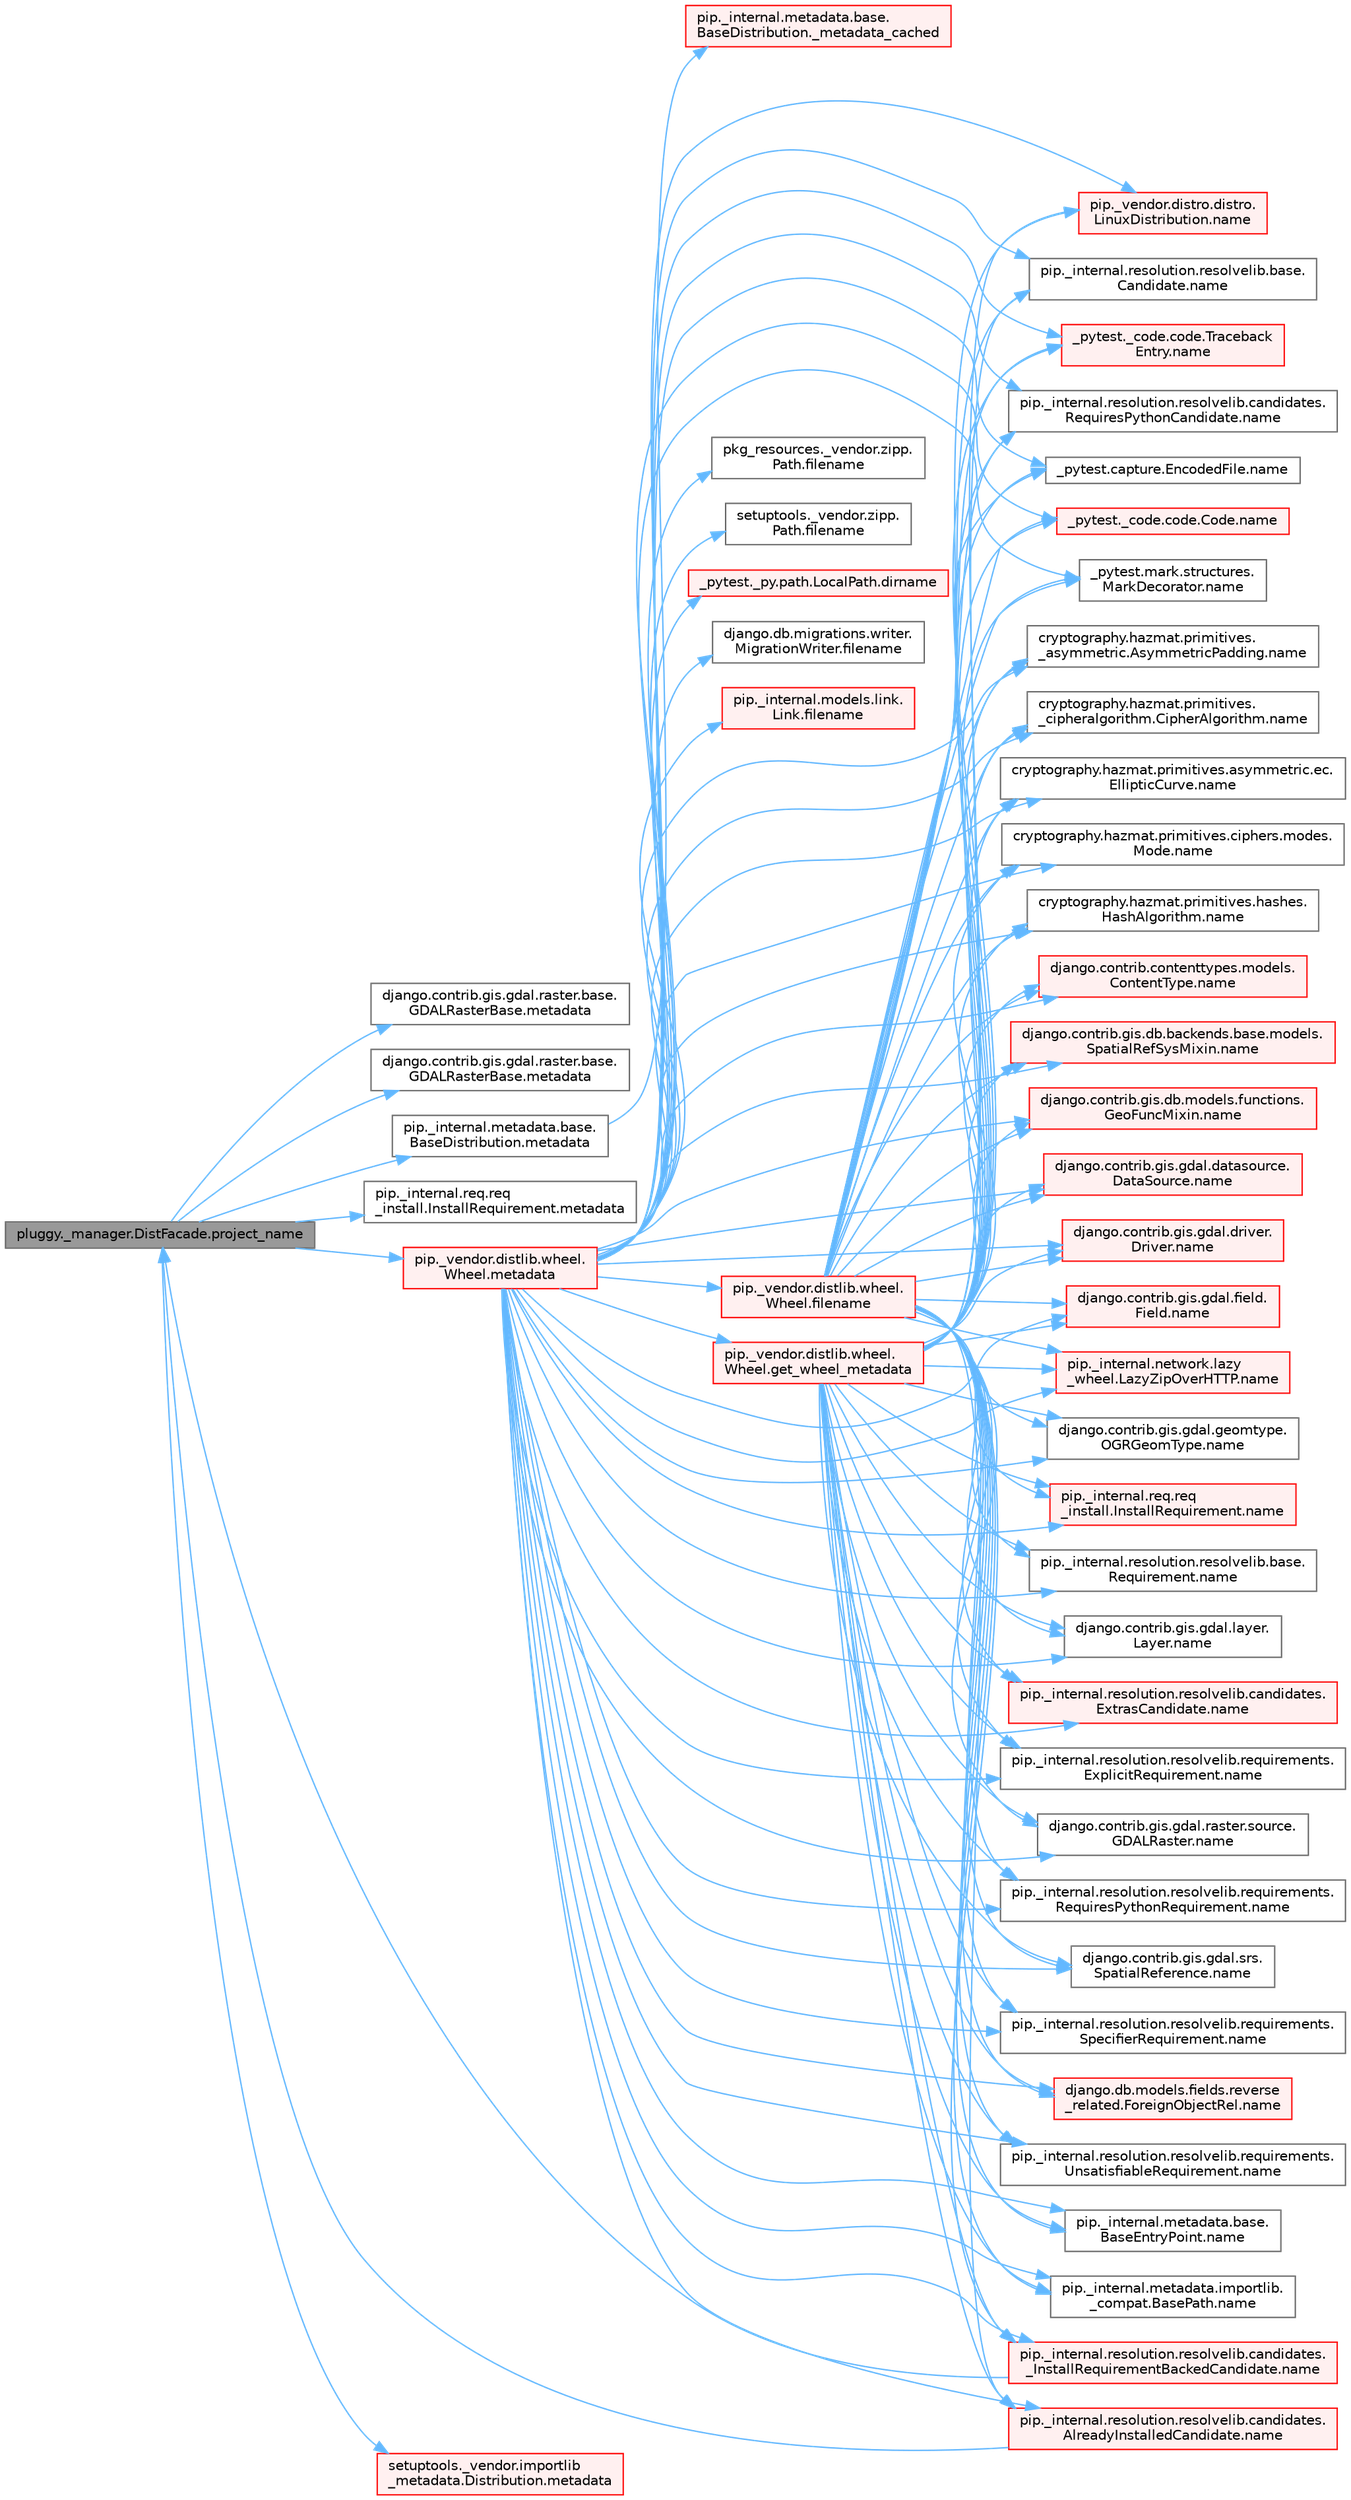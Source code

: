 digraph "pluggy._manager.DistFacade.project_name"
{
 // LATEX_PDF_SIZE
  bgcolor="transparent";
  edge [fontname=Helvetica,fontsize=10,labelfontname=Helvetica,labelfontsize=10];
  node [fontname=Helvetica,fontsize=10,shape=box,height=0.2,width=0.4];
  rankdir="LR";
  Node1 [id="Node000001",label="pluggy._manager.DistFacade.project_name",height=0.2,width=0.4,color="gray40", fillcolor="grey60", style="filled", fontcolor="black",tooltip=" "];
  Node1 -> Node2 [id="edge1_Node000001_Node000002",color="steelblue1",style="solid",tooltip=" "];
  Node2 [id="Node000002",label="django.contrib.gis.gdal.raster.base.\lGDALRasterBase.metadata",height=0.2,width=0.4,color="grey40", fillcolor="white", style="filled",URL="$classdjango_1_1contrib_1_1gis_1_1gdal_1_1raster_1_1base_1_1_g_d_a_l_raster_base.html#ac656a9816397d9b605bdbc6175fde717",tooltip=" "];
  Node1 -> Node3 [id="edge2_Node000001_Node000003",color="steelblue1",style="solid",tooltip=" "];
  Node3 [id="Node000003",label="django.contrib.gis.gdal.raster.base.\lGDALRasterBase.metadata",height=0.2,width=0.4,color="grey40", fillcolor="white", style="filled",URL="$classdjango_1_1contrib_1_1gis_1_1gdal_1_1raster_1_1base_1_1_g_d_a_l_raster_base.html#ac68a22e3a52d43707936b339b8af62ad",tooltip=" "];
  Node1 -> Node4 [id="edge3_Node000001_Node000004",color="steelblue1",style="solid",tooltip=" "];
  Node4 [id="Node000004",label="pip._internal.metadata.base.\lBaseDistribution.metadata",height=0.2,width=0.4,color="grey40", fillcolor="white", style="filled",URL="$classpip_1_1__internal_1_1metadata_1_1base_1_1_base_distribution.html#a665b55bcebd861e5959f53a7d2f1350f",tooltip=" "];
  Node4 -> Node5 [id="edge4_Node000004_Node000005",color="steelblue1",style="solid",tooltip=" "];
  Node5 [id="Node000005",label="pip._internal.metadata.base.\lBaseDistribution._metadata_cached",height=0.2,width=0.4,color="red", fillcolor="#FFF0F0", style="filled",URL="$classpip_1_1__internal_1_1metadata_1_1base_1_1_base_distribution.html#a12683b16870a097bbe854e4ee3364f7f",tooltip=" "];
  Node1 -> Node565 [id="edge5_Node000001_Node000565",color="steelblue1",style="solid",tooltip=" "];
  Node565 [id="Node000565",label="pip._internal.req.req\l_install.InstallRequirement.metadata",height=0.2,width=0.4,color="grey40", fillcolor="white", style="filled",URL="$classpip_1_1__internal_1_1req_1_1req__install_1_1_install_requirement.html#a212fdd382933af2966e6a94c2db91bca",tooltip=" "];
  Node1 -> Node566 [id="edge6_Node000001_Node000566",color="steelblue1",style="solid",tooltip=" "];
  Node566 [id="Node000566",label="pip._vendor.distlib.wheel.\lWheel.metadata",height=0.2,width=0.4,color="red", fillcolor="#FFF0F0", style="filled",URL="$classpip_1_1__vendor_1_1distlib_1_1wheel_1_1_wheel.html#a9e567ddb3165e2b2bdb2c358774b32a6",tooltip=" "];
  Node566 -> Node567 [id="edge7_Node000566_Node000567",color="steelblue1",style="solid",tooltip=" "];
  Node567 [id="Node000567",label="_pytest._py.path.LocalPath.dirname",height=0.2,width=0.4,color="red", fillcolor="#FFF0F0", style="filled",URL="$class__pytest_1_1__py_1_1path_1_1_local_path.html#aa1920ee3bb71bfb594e849010c5971ac",tooltip=" "];
  Node566 -> Node568 [id="edge8_Node000566_Node000568",color="steelblue1",style="solid",tooltip=" "];
  Node568 [id="Node000568",label="django.db.migrations.writer.\lMigrationWriter.filename",height=0.2,width=0.4,color="grey40", fillcolor="white", style="filled",URL="$classdjango_1_1db_1_1migrations_1_1writer_1_1_migration_writer.html#ae24480c1739a3664d744483f682558f6",tooltip=" "];
  Node566 -> Node569 [id="edge9_Node000566_Node000569",color="steelblue1",style="solid",tooltip=" "];
  Node569 [id="Node000569",label="pip._internal.models.link.\lLink.filename",height=0.2,width=0.4,color="red", fillcolor="#FFF0F0", style="filled",URL="$classpip_1_1__internal_1_1models_1_1link_1_1_link.html#a5fb02f5a5a42909c89a18745b74cf998",tooltip=" "];
  Node566 -> Node991 [id="edge10_Node000566_Node000991",color="steelblue1",style="solid",tooltip=" "];
  Node991 [id="Node000991",label="pip._vendor.distlib.wheel.\lWheel.filename",height=0.2,width=0.4,color="red", fillcolor="#FFF0F0", style="filled",URL="$classpip_1_1__vendor_1_1distlib_1_1wheel_1_1_wheel.html#a396687a6caff7584126f2dec111900fd",tooltip=" "];
  Node991 -> Node341 [id="edge11_Node000991_Node000341",color="steelblue1",style="solid",tooltip=" "];
  Node341 [id="Node000341",label="_pytest._code.code.Code.name",height=0.2,width=0.4,color="red", fillcolor="#FFF0F0", style="filled",URL="$class__pytest_1_1__code_1_1code_1_1_code.html#a1f3cbc53ca6df4a1bab12183694b6e78",tooltip=" "];
  Node991 -> Node342 [id="edge12_Node000991_Node000342",color="steelblue1",style="solid",tooltip=" "];
  Node342 [id="Node000342",label="_pytest._code.code.Traceback\lEntry.name",height=0.2,width=0.4,color="red", fillcolor="#FFF0F0", style="filled",URL="$class__pytest_1_1__code_1_1code_1_1_traceback_entry.html#a106b95c0753f41669fbfb8ee4c11ad3d",tooltip=" "];
  Node991 -> Node343 [id="edge13_Node000991_Node000343",color="steelblue1",style="solid",tooltip=" "];
  Node343 [id="Node000343",label="_pytest.capture.EncodedFile.name",height=0.2,width=0.4,color="grey40", fillcolor="white", style="filled",URL="$class__pytest_1_1capture_1_1_encoded_file.html#a738c73b5de21c7261d9e51f71e4f0397",tooltip=" "];
  Node991 -> Node344 [id="edge14_Node000991_Node000344",color="steelblue1",style="solid",tooltip=" "];
  Node344 [id="Node000344",label="_pytest.mark.structures.\lMarkDecorator.name",height=0.2,width=0.4,color="grey40", fillcolor="white", style="filled",URL="$class__pytest_1_1mark_1_1structures_1_1_mark_decorator.html#ae8f66760cda125450e0e3bd38689c72f",tooltip=" "];
  Node991 -> Node345 [id="edge15_Node000991_Node000345",color="steelblue1",style="solid",tooltip=" "];
  Node345 [id="Node000345",label="cryptography.hazmat.primitives.\l_asymmetric.AsymmetricPadding.name",height=0.2,width=0.4,color="grey40", fillcolor="white", style="filled",URL="$classcryptography_1_1hazmat_1_1primitives_1_1__asymmetric_1_1_asymmetric_padding.html#a8f72e8284cb336861a873ed5ce0e39b5",tooltip=" "];
  Node991 -> Node346 [id="edge16_Node000991_Node000346",color="steelblue1",style="solid",tooltip=" "];
  Node346 [id="Node000346",label="cryptography.hazmat.primitives.\l_cipheralgorithm.CipherAlgorithm.name",height=0.2,width=0.4,color="grey40", fillcolor="white", style="filled",URL="$classcryptography_1_1hazmat_1_1primitives_1_1__cipheralgorithm_1_1_cipher_algorithm.html#a50567a5c3388450ab7aa883ab34a1ac7",tooltip=" "];
  Node991 -> Node347 [id="edge17_Node000991_Node000347",color="steelblue1",style="solid",tooltip=" "];
  Node347 [id="Node000347",label="cryptography.hazmat.primitives.asymmetric.ec.\lEllipticCurve.name",height=0.2,width=0.4,color="grey40", fillcolor="white", style="filled",URL="$classcryptography_1_1hazmat_1_1primitives_1_1asymmetric_1_1ec_1_1_elliptic_curve.html#a2775c4e945309a6c7ea33dace1698a60",tooltip=" "];
  Node991 -> Node348 [id="edge18_Node000991_Node000348",color="steelblue1",style="solid",tooltip=" "];
  Node348 [id="Node000348",label="cryptography.hazmat.primitives.ciphers.modes.\lMode.name",height=0.2,width=0.4,color="grey40", fillcolor="white", style="filled",URL="$classcryptography_1_1hazmat_1_1primitives_1_1ciphers_1_1modes_1_1_mode.html#a99d93fd1370a2abbb5bb5cffbd5ff0f7",tooltip=" "];
  Node991 -> Node349 [id="edge19_Node000991_Node000349",color="steelblue1",style="solid",tooltip=" "];
  Node349 [id="Node000349",label="cryptography.hazmat.primitives.hashes.\lHashAlgorithm.name",height=0.2,width=0.4,color="grey40", fillcolor="white", style="filled",URL="$classcryptography_1_1hazmat_1_1primitives_1_1hashes_1_1_hash_algorithm.html#a42c7e1582d9b46a015774af9e5cbbb0b",tooltip=" "];
  Node991 -> Node350 [id="edge20_Node000991_Node000350",color="steelblue1",style="solid",tooltip=" "];
  Node350 [id="Node000350",label="django.contrib.contenttypes.models.\lContentType.name",height=0.2,width=0.4,color="red", fillcolor="#FFF0F0", style="filled",URL="$classdjango_1_1contrib_1_1contenttypes_1_1models_1_1_content_type.html#a305b62f56597bb2e4823dcf5e6ccdcf8",tooltip=" "];
  Node991 -> Node352 [id="edge21_Node000991_Node000352",color="steelblue1",style="solid",tooltip=" "];
  Node352 [id="Node000352",label="django.contrib.gis.db.backends.base.models.\lSpatialRefSysMixin.name",height=0.2,width=0.4,color="red", fillcolor="#FFF0F0", style="filled",URL="$classdjango_1_1contrib_1_1gis_1_1db_1_1backends_1_1base_1_1models_1_1_spatial_ref_sys_mixin.html#a56fe36e786b49160249395f453dd1cab",tooltip=" "];
  Node991 -> Node353 [id="edge22_Node000991_Node000353",color="steelblue1",style="solid",tooltip=" "];
  Node353 [id="Node000353",label="django.contrib.gis.db.models.functions.\lGeoFuncMixin.name",height=0.2,width=0.4,color="red", fillcolor="#FFF0F0", style="filled",URL="$classdjango_1_1contrib_1_1gis_1_1db_1_1models_1_1functions_1_1_geo_func_mixin.html#adeeb6b2c9db337396468712e919af622",tooltip=" "];
  Node991 -> Node354 [id="edge23_Node000991_Node000354",color="steelblue1",style="solid",tooltip=" "];
  Node354 [id="Node000354",label="django.contrib.gis.gdal.datasource.\lDataSource.name",height=0.2,width=0.4,color="red", fillcolor="#FFF0F0", style="filled",URL="$classdjango_1_1contrib_1_1gis_1_1gdal_1_1datasource_1_1_data_source.html#aaa98728c7ef6f4d96c689550e8af3ed5",tooltip=" "];
  Node991 -> Node355 [id="edge24_Node000991_Node000355",color="steelblue1",style="solid",tooltip=" "];
  Node355 [id="Node000355",label="django.contrib.gis.gdal.driver.\lDriver.name",height=0.2,width=0.4,color="red", fillcolor="#FFF0F0", style="filled",URL="$classdjango_1_1contrib_1_1gis_1_1gdal_1_1driver_1_1_driver.html#aaa5d4d1b9fd762839db84d1e56e36b7f",tooltip=" "];
  Node991 -> Node356 [id="edge25_Node000991_Node000356",color="steelblue1",style="solid",tooltip=" "];
  Node356 [id="Node000356",label="django.contrib.gis.gdal.field.\lField.name",height=0.2,width=0.4,color="red", fillcolor="#FFF0F0", style="filled",URL="$classdjango_1_1contrib_1_1gis_1_1gdal_1_1field_1_1_field.html#a28a3b0af5006d5abf34d5b1497011368",tooltip=" "];
  Node991 -> Node357 [id="edge26_Node000991_Node000357",color="steelblue1",style="solid",tooltip=" "];
  Node357 [id="Node000357",label="django.contrib.gis.gdal.geomtype.\lOGRGeomType.name",height=0.2,width=0.4,color="grey40", fillcolor="white", style="filled",URL="$classdjango_1_1contrib_1_1gis_1_1gdal_1_1geomtype_1_1_o_g_r_geom_type.html#a719b3100682ab8df79fd8a2484163b8e",tooltip=" "];
  Node991 -> Node358 [id="edge27_Node000991_Node000358",color="steelblue1",style="solid",tooltip=" "];
  Node358 [id="Node000358",label="django.contrib.gis.gdal.layer.\lLayer.name",height=0.2,width=0.4,color="grey40", fillcolor="white", style="filled",URL="$classdjango_1_1contrib_1_1gis_1_1gdal_1_1layer_1_1_layer.html#a53791d8e2fe8b1ca86b426a625e7d66c",tooltip=" "];
  Node991 -> Node359 [id="edge28_Node000991_Node000359",color="steelblue1",style="solid",tooltip=" "];
  Node359 [id="Node000359",label="django.contrib.gis.gdal.raster.source.\lGDALRaster.name",height=0.2,width=0.4,color="grey40", fillcolor="white", style="filled",URL="$classdjango_1_1contrib_1_1gis_1_1gdal_1_1raster_1_1source_1_1_g_d_a_l_raster.html#a6cca2a8eca0ab4ff2e89f0f0cce590d1",tooltip=" "];
  Node991 -> Node360 [id="edge29_Node000991_Node000360",color="steelblue1",style="solid",tooltip=" "];
  Node360 [id="Node000360",label="django.contrib.gis.gdal.srs.\lSpatialReference.name",height=0.2,width=0.4,color="grey40", fillcolor="white", style="filled",URL="$classdjango_1_1contrib_1_1gis_1_1gdal_1_1srs_1_1_spatial_reference.html#ac2c9d37b41ae1a91ca63a7046590d603",tooltip=" "];
  Node991 -> Node361 [id="edge30_Node000991_Node000361",color="steelblue1",style="solid",tooltip=" "];
  Node361 [id="Node000361",label="django.db.models.fields.reverse\l_related.ForeignObjectRel.name",height=0.2,width=0.4,color="red", fillcolor="#FFF0F0", style="filled",URL="$classdjango_1_1db_1_1models_1_1fields_1_1reverse__related_1_1_foreign_object_rel.html#a5c0c2387142987d2c9582e677e90b5d7",tooltip=" "];
  Node991 -> Node362 [id="edge31_Node000991_Node000362",color="steelblue1",style="solid",tooltip=" "];
  Node362 [id="Node000362",label="pip._internal.metadata.base.\lBaseEntryPoint.name",height=0.2,width=0.4,color="grey40", fillcolor="white", style="filled",URL="$classpip_1_1__internal_1_1metadata_1_1base_1_1_base_entry_point.html#acd0c7299966258aeb0876da26520233d",tooltip=" "];
  Node991 -> Node363 [id="edge32_Node000991_Node000363",color="steelblue1",style="solid",tooltip=" "];
  Node363 [id="Node000363",label="pip._internal.metadata.importlib.\l_compat.BasePath.name",height=0.2,width=0.4,color="grey40", fillcolor="white", style="filled",URL="$classpip_1_1__internal_1_1metadata_1_1importlib_1_1__compat_1_1_base_path.html#aa5b4e00be6be00e1bd599909ae50bc00",tooltip=" "];
  Node991 -> Node364 [id="edge33_Node000991_Node000364",color="steelblue1",style="solid",tooltip=" "];
  Node364 [id="Node000364",label="pip._internal.network.lazy\l_wheel.LazyZipOverHTTP.name",height=0.2,width=0.4,color="red", fillcolor="#FFF0F0", style="filled",URL="$classpip_1_1__internal_1_1network_1_1lazy__wheel_1_1_lazy_zip_over_h_t_t_p.html#a59403bb703d375caa6c1dda7573257a1",tooltip=" "];
  Node991 -> Node365 [id="edge34_Node000991_Node000365",color="steelblue1",style="solid",tooltip=" "];
  Node365 [id="Node000365",label="pip._internal.req.req\l_install.InstallRequirement.name",height=0.2,width=0.4,color="red", fillcolor="#FFF0F0", style="filled",URL="$classpip_1_1__internal_1_1req_1_1req__install_1_1_install_requirement.html#a6b019e16ae98576ae64c68e0f5824e34",tooltip=" "];
  Node991 -> Node373 [id="edge35_Node000991_Node000373",color="steelblue1",style="solid",tooltip=" "];
  Node373 [id="Node000373",label="pip._internal.resolution.resolvelib.base.\lCandidate.name",height=0.2,width=0.4,color="grey40", fillcolor="white", style="filled",URL="$classpip_1_1__internal_1_1resolution_1_1resolvelib_1_1base_1_1_candidate.html#a7000e68e912182072a011f9df0c142ee",tooltip=" "];
  Node991 -> Node374 [id="edge36_Node000991_Node000374",color="steelblue1",style="solid",tooltip=" "];
  Node374 [id="Node000374",label="pip._internal.resolution.resolvelib.base.\lRequirement.name",height=0.2,width=0.4,color="grey40", fillcolor="white", style="filled",URL="$classpip_1_1__internal_1_1resolution_1_1resolvelib_1_1base_1_1_requirement.html#a013752876d4b3521f3a087987b443d90",tooltip=" "];
  Node991 -> Node375 [id="edge37_Node000991_Node000375",color="steelblue1",style="solid",tooltip=" "];
  Node375 [id="Node000375",label="pip._internal.resolution.resolvelib.candidates.\l_InstallRequirementBackedCandidate.name",height=0.2,width=0.4,color="red", fillcolor="#FFF0F0", style="filled",URL="$classpip_1_1__internal_1_1resolution_1_1resolvelib_1_1candidates_1_1___install_requirement_backed_candidate.html#a1538a825241b855a4abf51d6bf616cde",tooltip=" "];
  Node375 -> Node1 [id="edge38_Node000375_Node000001",color="steelblue1",style="solid",tooltip=" "];
  Node991 -> Node388 [id="edge39_Node000991_Node000388",color="steelblue1",style="solid",tooltip=" "];
  Node388 [id="Node000388",label="pip._internal.resolution.resolvelib.candidates.\lAlreadyInstalledCandidate.name",height=0.2,width=0.4,color="red", fillcolor="#FFF0F0", style="filled",URL="$classpip_1_1__internal_1_1resolution_1_1resolvelib_1_1candidates_1_1_already_installed_candidate.html#a0f4ae3f092daa140dc8bda04e8d0f2d0",tooltip=" "];
  Node388 -> Node1 [id="edge40_Node000388_Node000001",color="steelblue1",style="solid",tooltip=" "];
  Node991 -> Node389 [id="edge41_Node000991_Node000389",color="steelblue1",style="solid",tooltip=" "];
  Node389 [id="Node000389",label="pip._internal.resolution.resolvelib.candidates.\lExtrasCandidate.name",height=0.2,width=0.4,color="red", fillcolor="#FFF0F0", style="filled",URL="$classpip_1_1__internal_1_1resolution_1_1resolvelib_1_1candidates_1_1_extras_candidate.html#a6e13b1ab724cd7af8b22cadb37352b31",tooltip=" "];
  Node991 -> Node517 [id="edge42_Node000991_Node000517",color="steelblue1",style="solid",tooltip=" "];
  Node517 [id="Node000517",label="pip._internal.resolution.resolvelib.candidates.\lRequiresPythonCandidate.name",height=0.2,width=0.4,color="grey40", fillcolor="white", style="filled",URL="$classpip_1_1__internal_1_1resolution_1_1resolvelib_1_1candidates_1_1_requires_python_candidate.html#aeff13058676b07d1b67feed53749d838",tooltip=" "];
  Node991 -> Node518 [id="edge43_Node000991_Node000518",color="steelblue1",style="solid",tooltip=" "];
  Node518 [id="Node000518",label="pip._internal.resolution.resolvelib.requirements.\lExplicitRequirement.name",height=0.2,width=0.4,color="grey40", fillcolor="white", style="filled",URL="$classpip_1_1__internal_1_1resolution_1_1resolvelib_1_1requirements_1_1_explicit_requirement.html#a3e8f9b07c17be864b1a90cc2f5e87b35",tooltip=" "];
  Node991 -> Node519 [id="edge44_Node000991_Node000519",color="steelblue1",style="solid",tooltip=" "];
  Node519 [id="Node000519",label="pip._internal.resolution.resolvelib.requirements.\lRequiresPythonRequirement.name",height=0.2,width=0.4,color="grey40", fillcolor="white", style="filled",URL="$classpip_1_1__internal_1_1resolution_1_1resolvelib_1_1requirements_1_1_requires_python_requirement.html#ac555e717a97ebb38cb2ad735939cf8b8",tooltip=" "];
  Node991 -> Node520 [id="edge45_Node000991_Node000520",color="steelblue1",style="solid",tooltip=" "];
  Node520 [id="Node000520",label="pip._internal.resolution.resolvelib.requirements.\lSpecifierRequirement.name",height=0.2,width=0.4,color="grey40", fillcolor="white", style="filled",URL="$classpip_1_1__internal_1_1resolution_1_1resolvelib_1_1requirements_1_1_specifier_requirement.html#af2ae64f787d166605910d13457564fd9",tooltip=" "];
  Node991 -> Node521 [id="edge46_Node000991_Node000521",color="steelblue1",style="solid",tooltip=" "];
  Node521 [id="Node000521",label="pip._internal.resolution.resolvelib.requirements.\lUnsatisfiableRequirement.name",height=0.2,width=0.4,color="grey40", fillcolor="white", style="filled",URL="$classpip_1_1__internal_1_1resolution_1_1resolvelib_1_1requirements_1_1_unsatisfiable_requirement.html#a78f7012fa925a93d5600232bf2bc9728",tooltip=" "];
  Node991 -> Node522 [id="edge47_Node000991_Node000522",color="steelblue1",style="solid",tooltip=" "];
  Node522 [id="Node000522",label="pip._vendor.distro.distro.\lLinuxDistribution.name",height=0.2,width=0.4,color="red", fillcolor="#FFF0F0", style="filled",URL="$classpip_1_1__vendor_1_1distro_1_1distro_1_1_linux_distribution.html#a0f30009e5f86e89a27bd187e8a759e32",tooltip=" "];
  Node566 -> Node997 [id="edge48_Node000566_Node000997",color="steelblue1",style="solid",tooltip=" "];
  Node997 [id="Node000997",label="pkg_resources._vendor.zipp.\lPath.filename",height=0.2,width=0.4,color="grey40", fillcolor="white", style="filled",URL="$classpkg__resources_1_1__vendor_1_1zipp_1_1_path.html#a364eea0ac8419e712d546d032dd6cd86",tooltip=" "];
  Node566 -> Node998 [id="edge49_Node000566_Node000998",color="steelblue1",style="solid",tooltip=" "];
  Node998 [id="Node000998",label="setuptools._vendor.zipp.\lPath.filename",height=0.2,width=0.4,color="grey40", fillcolor="white", style="filled",URL="$classsetuptools_1_1__vendor_1_1zipp_1_1_path.html#a79fd7191e6fedef64bfc8367ffb48472",tooltip=" "];
  Node566 -> Node2949 [id="edge50_Node000566_Node002949",color="steelblue1",style="solid",tooltip=" "];
  Node2949 [id="Node002949",label="pip._vendor.distlib.wheel.\lWheel.get_wheel_metadata",height=0.2,width=0.4,color="red", fillcolor="#FFF0F0", style="filled",URL="$classpip_1_1__vendor_1_1distlib_1_1wheel_1_1_wheel.html#a66d906d4f1bf156d6c61f9265f2d34f2",tooltip=" "];
  Node2949 -> Node341 [id="edge51_Node002949_Node000341",color="steelblue1",style="solid",tooltip=" "];
  Node2949 -> Node342 [id="edge52_Node002949_Node000342",color="steelblue1",style="solid",tooltip=" "];
  Node2949 -> Node343 [id="edge53_Node002949_Node000343",color="steelblue1",style="solid",tooltip=" "];
  Node2949 -> Node344 [id="edge54_Node002949_Node000344",color="steelblue1",style="solid",tooltip=" "];
  Node2949 -> Node345 [id="edge55_Node002949_Node000345",color="steelblue1",style="solid",tooltip=" "];
  Node2949 -> Node346 [id="edge56_Node002949_Node000346",color="steelblue1",style="solid",tooltip=" "];
  Node2949 -> Node347 [id="edge57_Node002949_Node000347",color="steelblue1",style="solid",tooltip=" "];
  Node2949 -> Node348 [id="edge58_Node002949_Node000348",color="steelblue1",style="solid",tooltip=" "];
  Node2949 -> Node349 [id="edge59_Node002949_Node000349",color="steelblue1",style="solid",tooltip=" "];
  Node2949 -> Node350 [id="edge60_Node002949_Node000350",color="steelblue1",style="solid",tooltip=" "];
  Node2949 -> Node352 [id="edge61_Node002949_Node000352",color="steelblue1",style="solid",tooltip=" "];
  Node2949 -> Node353 [id="edge62_Node002949_Node000353",color="steelblue1",style="solid",tooltip=" "];
  Node2949 -> Node354 [id="edge63_Node002949_Node000354",color="steelblue1",style="solid",tooltip=" "];
  Node2949 -> Node355 [id="edge64_Node002949_Node000355",color="steelblue1",style="solid",tooltip=" "];
  Node2949 -> Node356 [id="edge65_Node002949_Node000356",color="steelblue1",style="solid",tooltip=" "];
  Node2949 -> Node357 [id="edge66_Node002949_Node000357",color="steelblue1",style="solid",tooltip=" "];
  Node2949 -> Node358 [id="edge67_Node002949_Node000358",color="steelblue1",style="solid",tooltip=" "];
  Node2949 -> Node359 [id="edge68_Node002949_Node000359",color="steelblue1",style="solid",tooltip=" "];
  Node2949 -> Node360 [id="edge69_Node002949_Node000360",color="steelblue1",style="solid",tooltip=" "];
  Node2949 -> Node361 [id="edge70_Node002949_Node000361",color="steelblue1",style="solid",tooltip=" "];
  Node2949 -> Node362 [id="edge71_Node002949_Node000362",color="steelblue1",style="solid",tooltip=" "];
  Node2949 -> Node363 [id="edge72_Node002949_Node000363",color="steelblue1",style="solid",tooltip=" "];
  Node2949 -> Node364 [id="edge73_Node002949_Node000364",color="steelblue1",style="solid",tooltip=" "];
  Node2949 -> Node365 [id="edge74_Node002949_Node000365",color="steelblue1",style="solid",tooltip=" "];
  Node2949 -> Node373 [id="edge75_Node002949_Node000373",color="steelblue1",style="solid",tooltip=" "];
  Node2949 -> Node374 [id="edge76_Node002949_Node000374",color="steelblue1",style="solid",tooltip=" "];
  Node2949 -> Node375 [id="edge77_Node002949_Node000375",color="steelblue1",style="solid",tooltip=" "];
  Node2949 -> Node388 [id="edge78_Node002949_Node000388",color="steelblue1",style="solid",tooltip=" "];
  Node2949 -> Node389 [id="edge79_Node002949_Node000389",color="steelblue1",style="solid",tooltip=" "];
  Node2949 -> Node517 [id="edge80_Node002949_Node000517",color="steelblue1",style="solid",tooltip=" "];
  Node2949 -> Node518 [id="edge81_Node002949_Node000518",color="steelblue1",style="solid",tooltip=" "];
  Node2949 -> Node519 [id="edge82_Node002949_Node000519",color="steelblue1",style="solid",tooltip=" "];
  Node2949 -> Node520 [id="edge83_Node002949_Node000520",color="steelblue1",style="solid",tooltip=" "];
  Node2949 -> Node521 [id="edge84_Node002949_Node000521",color="steelblue1",style="solid",tooltip=" "];
  Node2949 -> Node522 [id="edge85_Node002949_Node000522",color="steelblue1",style="solid",tooltip=" "];
  Node566 -> Node341 [id="edge86_Node000566_Node000341",color="steelblue1",style="solid",tooltip=" "];
  Node566 -> Node342 [id="edge87_Node000566_Node000342",color="steelblue1",style="solid",tooltip=" "];
  Node566 -> Node343 [id="edge88_Node000566_Node000343",color="steelblue1",style="solid",tooltip=" "];
  Node566 -> Node344 [id="edge89_Node000566_Node000344",color="steelblue1",style="solid",tooltip=" "];
  Node566 -> Node345 [id="edge90_Node000566_Node000345",color="steelblue1",style="solid",tooltip=" "];
  Node566 -> Node346 [id="edge91_Node000566_Node000346",color="steelblue1",style="solid",tooltip=" "];
  Node566 -> Node347 [id="edge92_Node000566_Node000347",color="steelblue1",style="solid",tooltip=" "];
  Node566 -> Node348 [id="edge93_Node000566_Node000348",color="steelblue1",style="solid",tooltip=" "];
  Node566 -> Node349 [id="edge94_Node000566_Node000349",color="steelblue1",style="solid",tooltip=" "];
  Node566 -> Node350 [id="edge95_Node000566_Node000350",color="steelblue1",style="solid",tooltip=" "];
  Node566 -> Node352 [id="edge96_Node000566_Node000352",color="steelblue1",style="solid",tooltip=" "];
  Node566 -> Node353 [id="edge97_Node000566_Node000353",color="steelblue1",style="solid",tooltip=" "];
  Node566 -> Node354 [id="edge98_Node000566_Node000354",color="steelblue1",style="solid",tooltip=" "];
  Node566 -> Node355 [id="edge99_Node000566_Node000355",color="steelblue1",style="solid",tooltip=" "];
  Node566 -> Node356 [id="edge100_Node000566_Node000356",color="steelblue1",style="solid",tooltip=" "];
  Node566 -> Node357 [id="edge101_Node000566_Node000357",color="steelblue1",style="solid",tooltip=" "];
  Node566 -> Node358 [id="edge102_Node000566_Node000358",color="steelblue1",style="solid",tooltip=" "];
  Node566 -> Node359 [id="edge103_Node000566_Node000359",color="steelblue1",style="solid",tooltip=" "];
  Node566 -> Node360 [id="edge104_Node000566_Node000360",color="steelblue1",style="solid",tooltip=" "];
  Node566 -> Node361 [id="edge105_Node000566_Node000361",color="steelblue1",style="solid",tooltip=" "];
  Node566 -> Node362 [id="edge106_Node000566_Node000362",color="steelblue1",style="solid",tooltip=" "];
  Node566 -> Node363 [id="edge107_Node000566_Node000363",color="steelblue1",style="solid",tooltip=" "];
  Node566 -> Node364 [id="edge108_Node000566_Node000364",color="steelblue1",style="solid",tooltip=" "];
  Node566 -> Node365 [id="edge109_Node000566_Node000365",color="steelblue1",style="solid",tooltip=" "];
  Node566 -> Node373 [id="edge110_Node000566_Node000373",color="steelblue1",style="solid",tooltip=" "];
  Node566 -> Node374 [id="edge111_Node000566_Node000374",color="steelblue1",style="solid",tooltip=" "];
  Node566 -> Node375 [id="edge112_Node000566_Node000375",color="steelblue1",style="solid",tooltip=" "];
  Node566 -> Node388 [id="edge113_Node000566_Node000388",color="steelblue1",style="solid",tooltip=" "];
  Node566 -> Node389 [id="edge114_Node000566_Node000389",color="steelblue1",style="solid",tooltip=" "];
  Node566 -> Node517 [id="edge115_Node000566_Node000517",color="steelblue1",style="solid",tooltip=" "];
  Node566 -> Node518 [id="edge116_Node000566_Node000518",color="steelblue1",style="solid",tooltip=" "];
  Node566 -> Node519 [id="edge117_Node000566_Node000519",color="steelblue1",style="solid",tooltip=" "];
  Node566 -> Node520 [id="edge118_Node000566_Node000520",color="steelblue1",style="solid",tooltip=" "];
  Node566 -> Node521 [id="edge119_Node000566_Node000521",color="steelblue1",style="solid",tooltip=" "];
  Node566 -> Node522 [id="edge120_Node000566_Node000522",color="steelblue1",style="solid",tooltip=" "];
  Node1 -> Node784 [id="edge121_Node000001_Node000784",color="steelblue1",style="solid",tooltip=" "];
  Node784 [id="Node000784",label="setuptools._vendor.importlib\l_metadata.Distribution.metadata",height=0.2,width=0.4,color="red", fillcolor="#FFF0F0", style="filled",URL="$classsetuptools_1_1__vendor_1_1importlib__metadata_1_1_distribution.html#afe56c9fb55cf594cb94d0ebe52c32fad",tooltip=" "];
}
